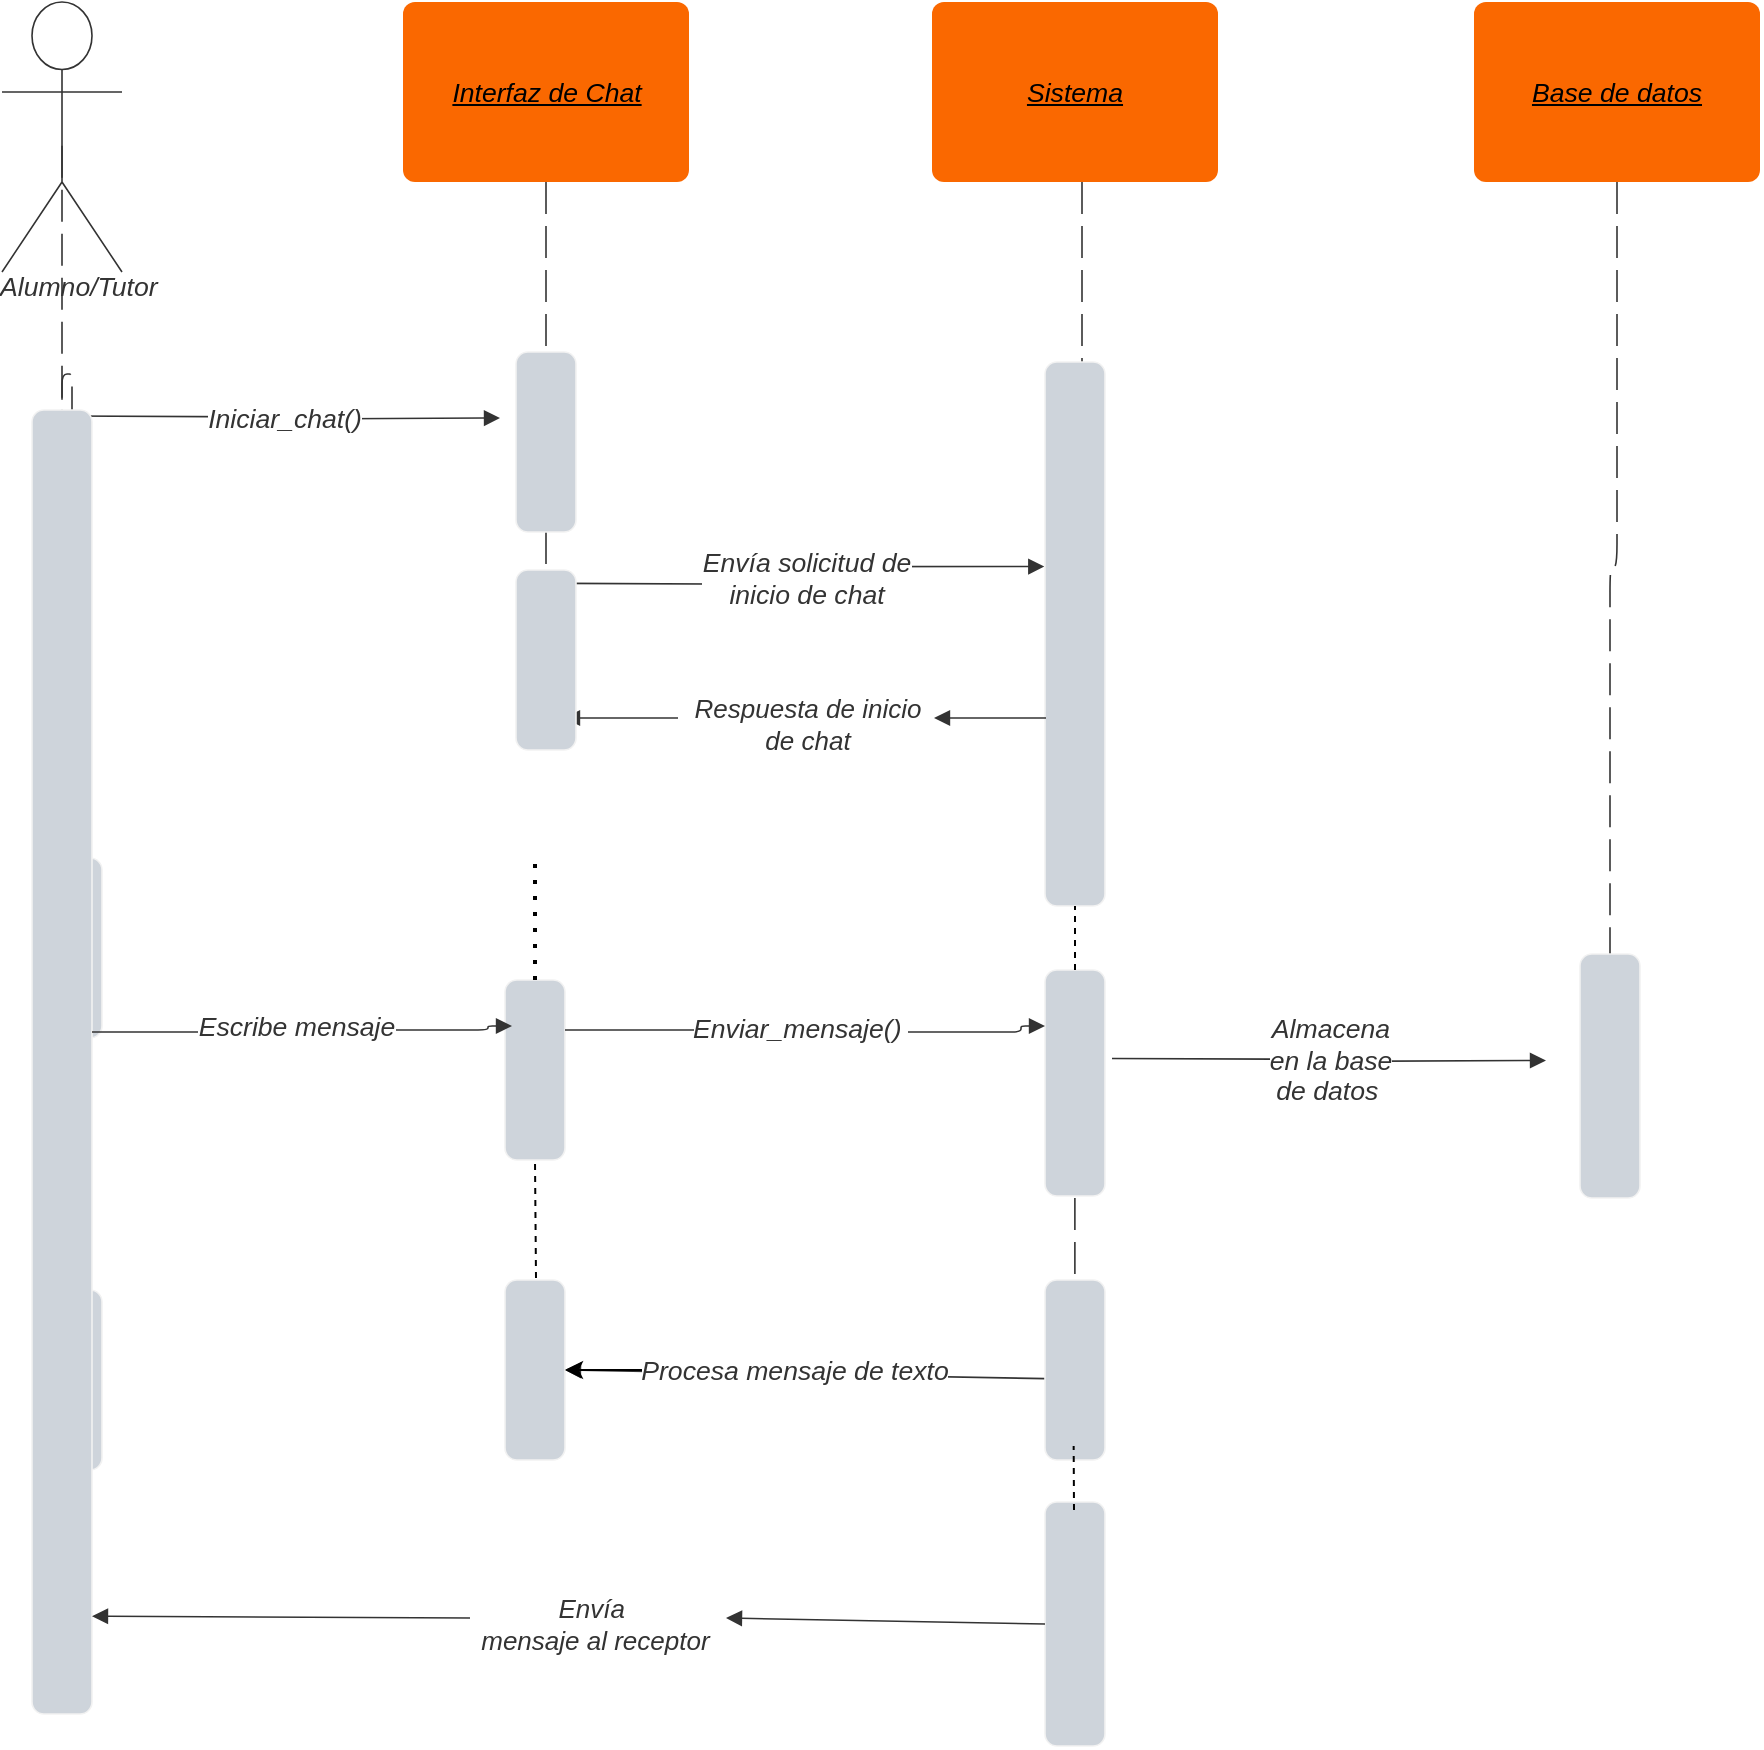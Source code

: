 <mxfile version="22.0.4" type="github">
  <diagram name="Page-1" id="pwl34D0nIpq8MzUBNVUg">
    <mxGraphModel dx="1615" dy="883" grid="0" gridSize="10" guides="1" tooltips="1" connect="1" arrows="1" fold="1" page="0" pageScale="1" pageWidth="827" pageHeight="1169" math="0" shadow="0">
      <root>
        <mxCell id="0" />
        <mxCell id="1" parent="0" />
        <mxCell id="7AM2JiQvm8H476ATyaQK-1" value="" style="html=1;jettySize=18;whiteSpace=wrap;fontSize=13;fontFamily=helvetica;strokeColor=#333333;strokeOpacity=100;dashed=1;fixDash=1;dashPattern=16 6;strokeWidth=0.8;rounded=1;arcSize=24;edgeStyle=orthogonalEdgeStyle;startArrow=none;endArrow=none;exitX=0.5;exitY=1;exitPerimeter=0;lucidId=Yu5MXQ6BOCr2;" parent="1" edge="1">
          <mxGeometry width="100" height="100" relative="1" as="geometry">
            <Array as="points" />
            <mxPoint x="794.44" y="820" as="targetPoint" />
            <mxPoint x="794.44" y="763" as="sourcePoint" />
          </mxGeometry>
        </mxCell>
        <mxCell id="7AM2JiQvm8H476ATyaQK-4" value="Interfaz de Chat" style="html=1;overflow=block;blockSpacing=1;whiteSpace=wrap;fontSize=13.3;fontColor=#000000;fontStyle=6;align=center;spacing=0;strokeOpacity=0;fillOpacity=100;rounded=1;absoluteArcSize=1;arcSize=12;fillColor=#fa6800;strokeWidth=0.8;strokeColor=#C73500;" parent="1" vertex="1">
          <mxGeometry x="458.5" y="165" width="143" height="90" as="geometry" />
        </mxCell>
        <mxCell id="7AM2JiQvm8H476ATyaQK-5" value="Sistema" style="html=1;overflow=block;blockSpacing=1;whiteSpace=wrap;fontSize=13.3;fontColor=#000000;fontStyle=6;align=center;spacing=0;strokeOpacity=0;fillOpacity=100;rounded=1;absoluteArcSize=1;arcSize=12;fillColor=#fa6800;strokeWidth=0.8;strokeColor=#C73500;" parent="1" vertex="1">
          <mxGeometry x="723" y="165" width="143" height="90" as="geometry" />
        </mxCell>
        <mxCell id="7AM2JiQvm8H476ATyaQK-6" value="Base de datos" style="html=1;overflow=block;blockSpacing=1;whiteSpace=wrap;fontSize=13.3;fontColor=#000000;fontStyle=6;align=center;spacing=0;strokeOpacity=0;fillOpacity=100;rounded=1;absoluteArcSize=1;arcSize=12;fillColor=#fa6800;strokeWidth=0.8;strokeColor=#C73500;" parent="1" vertex="1">
          <mxGeometry x="994" y="165" width="143" height="90" as="geometry" />
        </mxCell>
        <mxCell id="7AM2JiQvm8H476ATyaQK-7" value="Alumno/Tutor" style="html=1;overflow=block;blockSpacing=1;shape=umlActor;labelPosition=center;verticalLabelPosition=bottom;verticalAlign=top;whiteSpace=nowrap;fontSize=13.3;fontColor=#333333;fontStyle=2;align=center;spacing=0;strokeColor=#333333;strokeOpacity=100;fillOpacity=100;rounded=1;absoluteArcSize=1;arcSize=12;fillColor=#ffffff;strokeWidth=0.8;lucidId=Yu5MdgyV5tNR;" parent="1" vertex="1">
          <mxGeometry x="258" y="165" width="60" height="135" as="geometry" />
        </mxCell>
        <mxCell id="7AM2JiQvm8H476ATyaQK-8" value="" style="html=1;jettySize=18;whiteSpace=wrap;fontSize=13;strokeColor=#333333;strokeOpacity=100;dashed=1;fixDash=1;dashPattern=16 6;strokeWidth=0.8;rounded=1;arcSize=10;edgeStyle=orthogonalEdgeStyle;startArrow=none;endArrow=none;exitX=0.5;exitY=0.532;exitPerimeter=0;lucidId=Yu5Migy3NWk_;" parent="1" source="7AM2JiQvm8H476ATyaQK-31" edge="1">
          <mxGeometry width="100" height="100" relative="1" as="geometry">
            <Array as="points" />
            <mxPoint x="293" y="958" as="targetPoint" />
          </mxGeometry>
        </mxCell>
        <mxCell id="7AM2JiQvm8H476ATyaQK-9" value="" style="html=1;jettySize=18;whiteSpace=wrap;fontSize=13;strokeColor=#333333;strokeOpacity=100;strokeWidth=0.8;rounded=1;arcSize=10;edgeStyle=orthogonalEdgeStyle;startArrow=none;endArrow=block;endFill=1;lucidId=Yu5M0A2JVvTe;" parent="1" edge="1">
          <mxGeometry width="100" height="100" relative="1" as="geometry">
            <Array as="points" />
            <mxPoint x="290" y="372" as="sourcePoint" />
            <mxPoint x="507" y="373" as="targetPoint" />
          </mxGeometry>
        </mxCell>
        <mxCell id="7AM2JiQvm8H476ATyaQK-10" value="Iniciar_chat()" style="text;html=1;resizable=0;labelBackgroundColor=default;align=center;verticalAlign=middle;fontStyle=2;fontColor=#333333;fontSize=13.3;" parent="7AM2JiQvm8H476ATyaQK-9" vertex="1">
          <mxGeometry relative="1" as="geometry">
            <mxPoint as="offset" />
          </mxGeometry>
        </mxCell>
        <mxCell id="7AM2JiQvm8H476ATyaQK-11" value="" style="html=1;jettySize=18;whiteSpace=wrap;fontSize=13;strokeColor=#333333;strokeOpacity=100;strokeWidth=0.8;rounded=1;arcSize=10;edgeStyle=orthogonalEdgeStyle;startArrow=none;endArrow=block;endFill=1;exitX=1.012;exitY=0.429;exitPerimeter=0;entryX=-0.012;entryY=0.376;entryPerimeter=0;lucidId=Yu5M8hheeUyh;" parent="1" target="7AM2JiQvm8H476ATyaQK-39" edge="1">
          <mxGeometry width="100" height="100" relative="1" as="geometry">
            <Array as="points" />
            <mxPoint x="539.86" y="455.676" as="sourcePoint" />
          </mxGeometry>
        </mxCell>
        <mxCell id="7AM2JiQvm8H476ATyaQK-12" value="Envía solicitud de &lt;br&gt;inicio de chat" style="text;html=1;resizable=0;labelBackgroundColor=default;align=center;verticalAlign=middle;fontStyle=2;fontColor=#333333;fontSize=13.3;" parent="7AM2JiQvm8H476ATyaQK-11" vertex="1">
          <mxGeometry relative="1" as="geometry">
            <mxPoint as="offset" />
          </mxGeometry>
        </mxCell>
        <mxCell id="7AM2JiQvm8H476ATyaQK-26" value="" style="html=1;jettySize=18;whiteSpace=wrap;fontSize=13;strokeColor=#333333;strokeOpacity=100;dashed=1;fixDash=1;dashPattern=16 6;strokeWidth=0.8;rounded=1;arcSize=10;edgeStyle=orthogonalEdgeStyle;startArrow=none;endArrow=none;exitX=0.5;exitY=0.532;exitPerimeter=0;lucidId=Yu5Migy3NWk_;" parent="1" source="7AM2JiQvm8H476ATyaQK-37" target="7AM2JiQvm8H476ATyaQK-27" edge="1">
          <mxGeometry width="100" height="100" relative="1" as="geometry">
            <Array as="points" />
            <mxPoint x="290" y="872" as="targetPoint" />
            <mxPoint x="288" y="265" as="sourcePoint" />
          </mxGeometry>
        </mxCell>
        <mxCell id="7AM2JiQvm8H476ATyaQK-27" value="" style="html=1;overflow=block;blockSpacing=1;whiteSpace=wrap;fontSize=13;spacing=0;strokeColor=#f2f2f2;strokeOpacity=100;fillOpacity=100;rounded=1;absoluteArcSize=1;arcSize=12;fillColor=#ced4db;strokeWidth=0.8;lucidId=Yu5MydJHa4al;" parent="1" vertex="1">
          <mxGeometry x="278" y="593" width="30" height="90" as="geometry" />
        </mxCell>
        <mxCell id="7AM2JiQvm8H476ATyaQK-30" value="" style="html=1;jettySize=18;whiteSpace=wrap;fontSize=13;strokeColor=#333333;strokeOpacity=100;dashed=1;fixDash=1;dashPattern=16 6;strokeWidth=0.8;rounded=1;arcSize=10;edgeStyle=orthogonalEdgeStyle;startArrow=none;endArrow=none;exitX=0.5;exitY=0.532;exitPerimeter=0;lucidId=Yu5Migy3NWk_;" parent="1" source="7AM2JiQvm8H476ATyaQK-27" target="7AM2JiQvm8H476ATyaQK-31" edge="1">
          <mxGeometry width="100" height="100" relative="1" as="geometry">
            <Array as="points" />
            <mxPoint x="293" y="958" as="targetPoint" />
            <mxPoint x="293" y="641" as="sourcePoint" />
          </mxGeometry>
        </mxCell>
        <mxCell id="7AM2JiQvm8H476ATyaQK-31" value="" style="html=1;overflow=block;blockSpacing=1;whiteSpace=wrap;fontSize=13;spacing=0;strokeColor=#f2f2f2;strokeOpacity=100;fillOpacity=100;rounded=1;absoluteArcSize=1;arcSize=12;fillColor=#ced4db;strokeWidth=0.8;lucidId=Yu5MydJHa4al;" parent="1" vertex="1">
          <mxGeometry x="278" y="809" width="30" height="90" as="geometry" />
        </mxCell>
        <mxCell id="7AM2JiQvm8H476ATyaQK-34" value="" style="html=1;jettySize=18;whiteSpace=wrap;fontSize=13;fontFamily=helvetica;strokeColor=#333333;strokeOpacity=100;dashed=1;fixDash=1;dashPattern=16 6;strokeWidth=0.8;rounded=0;startArrow=none;endArrow=none;exitX=0.5;exitY=1;exitPerimeter=0;entryX=0.5;entryY=0;lucidId=Yu5M4GIAFP0a;entryDx=0;entryDy=0;" parent="1" source="7AM2JiQvm8H476ATyaQK-71" edge="1" target="7AM2JiQvm8H476ATyaQK-73">
          <mxGeometry width="100" height="100" relative="1" as="geometry">
            <Array as="points" />
            <mxPoint x="525" y="255" as="sourcePoint" />
            <mxPoint x="524.5" y="456.408" as="targetPoint" />
          </mxGeometry>
        </mxCell>
        <mxCell id="7AM2JiQvm8H476ATyaQK-36" value="" style="html=1;jettySize=18;whiteSpace=wrap;fontSize=13;strokeColor=#333333;strokeOpacity=100;dashed=1;fixDash=1;dashPattern=16 6;strokeWidth=0.8;rounded=1;arcSize=10;edgeStyle=orthogonalEdgeStyle;startArrow=none;endArrow=none;exitX=0.5;exitY=0.532;exitPerimeter=0;lucidId=Yu5Migy3NWk_;" parent="1" source="7AM2JiQvm8H476ATyaQK-7" target="7AM2JiQvm8H476ATyaQK-37" edge="1">
          <mxGeometry width="100" height="100" relative="1" as="geometry">
            <Array as="points" />
            <mxPoint x="293" y="593" as="targetPoint" />
            <mxPoint x="288" y="265" as="sourcePoint" />
          </mxGeometry>
        </mxCell>
        <mxCell id="7AM2JiQvm8H476ATyaQK-37" value="" style="html=1;overflow=block;blockSpacing=1;whiteSpace=wrap;fontSize=13;spacing=0;strokeColor=#f2f2f2;strokeOpacity=100;fillOpacity=100;rounded=1;absoluteArcSize=1;arcSize=12;fillColor=#ced4db;strokeWidth=0.8;lucidId=Yu5MhR-oMSno;" parent="1" vertex="1">
          <mxGeometry x="273" y="369" width="30" height="652" as="geometry" />
        </mxCell>
        <mxCell id="7AM2JiQvm8H476ATyaQK-38" value="" style="html=1;jettySize=18;whiteSpace=wrap;fontSize=13;fontFamily=helvetica;strokeColor=#333333;strokeOpacity=100;dashed=1;fixDash=1;dashPattern=16 6;strokeWidth=0.8;rounded=0;startArrow=none;endArrow=none;exitX=0.5;exitY=1;exitPerimeter=0;entryX=0.5;entryY=0.432;entryPerimeter=0;lucidId=Yu5M4GIAFP0a;" parent="1" edge="1">
          <mxGeometry width="100" height="100" relative="1" as="geometry">
            <Array as="points" />
            <mxPoint x="798" y="255" as="sourcePoint" />
            <mxPoint x="798" y="390" as="targetPoint" />
          </mxGeometry>
        </mxCell>
        <mxCell id="7AM2JiQvm8H476ATyaQK-39" value="" style="points=[[1.013,0.586,0]];html=1;overflow=block;blockSpacing=1;whiteSpace=wrap;fontSize=13;spacing=0;strokeColor=#f2f2f2;strokeOpacity=100;fillOpacity=100;rounded=1;absoluteArcSize=1;arcSize=12;fillColor=#ced4db;strokeWidth=0.8;lucidId=Yu5MsRc69goB;" parent="1" vertex="1">
          <mxGeometry x="779.5" y="345" width="30" height="272" as="geometry" />
        </mxCell>
        <mxCell id="7AM2JiQvm8H476ATyaQK-42" value="" style="html=1;jettySize=18;whiteSpace=wrap;fontSize=13;fontFamily=helvetica;strokeColor=#333333;strokeOpacity=100;strokeWidth=0.8;rounded=0;startArrow=none;endArrow=block;endFill=1;exitX=0;exitY=0.5;entryX=1;entryY=0.5;lucidId=Yu5MB3FtIlV_;exitDx=0;exitDy=0;entryDx=0;entryDy=0;" parent="1" source="7AM2JiQvm8H476ATyaQK-43" edge="1">
          <mxGeometry width="100" height="100" relative="1" as="geometry">
            <Array as="points" />
            <mxPoint x="780" y="523" as="sourcePoint" />
            <mxPoint x="539" y="523" as="targetPoint" />
          </mxGeometry>
        </mxCell>
        <mxCell id="7AM2JiQvm8H476ATyaQK-44" value="" style="html=1;jettySize=18;whiteSpace=wrap;fontSize=13;fontFamily=helvetica;strokeColor=#333333;strokeOpacity=100;strokeWidth=0.8;rounded=0;startArrow=none;endArrow=block;endFill=1;exitX=0;exitY=0.5;entryX=1;entryY=0.5;lucidId=Yu5MB3FtIlV_;exitDx=0;exitDy=0;entryDx=0;entryDy=0;" parent="1" target="7AM2JiQvm8H476ATyaQK-43" edge="1">
          <mxGeometry width="100" height="100" relative="1" as="geometry">
            <Array as="points" />
            <mxPoint x="780" y="523" as="sourcePoint" />
            <mxPoint x="539" y="523" as="targetPoint" />
          </mxGeometry>
        </mxCell>
        <mxCell id="7AM2JiQvm8H476ATyaQK-43" value="&lt;div style=&quot;text-align: center;&quot;&gt;&lt;font color=&quot;#333333&quot;&gt;&lt;span style=&quot;font-size: 13px; background-color: rgb(255, 255, 255);&quot;&gt;&lt;i&gt;Respuesta de inicio de chat&lt;/i&gt;&lt;/span&gt;&lt;/font&gt;&lt;/div&gt;" style="text;whiteSpace=wrap;html=1;" parent="1" vertex="1">
          <mxGeometry x="596.0" y="504" width="128" height="38" as="geometry" />
        </mxCell>
        <mxCell id="7AM2JiQvm8H476ATyaQK-45" value="" style="html=1;overflow=block;blockSpacing=1;whiteSpace=wrap;fontSize=13;spacing=0;strokeColor=#f2f2f2;strokeOpacity=100;fillOpacity=100;rounded=1;absoluteArcSize=1;arcSize=12;fillColor=#ced4db;strokeWidth=0.8;lucidId=Yu5MydJHa4al;" parent="1" vertex="1">
          <mxGeometry x="509.5" y="654" width="30" height="90" as="geometry" />
        </mxCell>
        <mxCell id="7AM2JiQvm8H476ATyaQK-46" value="" style="html=1;overflow=block;blockSpacing=1;whiteSpace=wrap;fontSize=13;spacing=0;strokeColor=#f2f2f2;strokeOpacity=100;fillOpacity=100;rounded=1;absoluteArcSize=1;arcSize=12;fillColor=#ced4db;strokeWidth=0.8;lucidId=Yu5MydJHa4al;" parent="1" vertex="1">
          <mxGeometry x="779.5" y="649" width="30" height="113" as="geometry" />
        </mxCell>
        <mxCell id="7AM2JiQvm8H476ATyaQK-47" value="" style="html=1;jettySize=18;whiteSpace=wrap;fontSize=13;strokeColor=#333333;strokeOpacity=100;strokeWidth=0.8;rounded=1;arcSize=10;edgeStyle=orthogonalEdgeStyle;startArrow=none;endArrow=block;endFill=1;exitX=1.012;exitY=0.429;exitPerimeter=0;entryX=-0.012;entryY=0.376;entryPerimeter=0;lucidId=Yu5M8hheeUyh;" parent="1" edge="1">
          <mxGeometry width="100" height="100" relative="1" as="geometry">
            <Array as="points">
              <mxPoint x="660.5" y="679" />
              <mxPoint x="767.5" y="680" />
              <mxPoint x="767.5" y="677" />
            </Array>
            <mxPoint x="539.5" y="679" as="sourcePoint" />
            <mxPoint x="779.5" y="677" as="targetPoint" />
          </mxGeometry>
        </mxCell>
        <mxCell id="7AM2JiQvm8H476ATyaQK-48" value="Enviar_mensaje()&amp;nbsp;" style="text;html=1;resizable=0;labelBackgroundColor=default;align=center;verticalAlign=middle;fontStyle=2;fontColor=#333333;fontSize=13.3;" parent="7AM2JiQvm8H476ATyaQK-47" vertex="1">
          <mxGeometry relative="1" as="geometry">
            <mxPoint x="-4" y="-2" as="offset" />
          </mxGeometry>
        </mxCell>
        <mxCell id="7AM2JiQvm8H476ATyaQK-49" value="" style="html=1;jettySize=18;whiteSpace=wrap;fontSize=13;fontFamily=helvetica;strokeColor=#333333;strokeOpacity=100;dashed=1;fixDash=1;dashPattern=16 6;strokeWidth=0.8;rounded=1;arcSize=24;edgeStyle=orthogonalEdgeStyle;startArrow=none;endArrow=none;exitX=0.5;exitY=1;exitPerimeter=0;lucidId=Yu5M5Qxgzhy9;" parent="1" source="7AM2JiQvm8H476ATyaQK-6" target="7AM2JiQvm8H476ATyaQK-16" edge="1">
          <mxGeometry width="100" height="100" relative="1" as="geometry">
            <Array as="points" />
            <mxPoint x="1065" y="947" as="targetPoint" />
            <mxPoint x="1066" y="255" as="sourcePoint" />
          </mxGeometry>
        </mxCell>
        <mxCell id="7AM2JiQvm8H476ATyaQK-16" value="" style="html=1;overflow=block;blockSpacing=1;whiteSpace=wrap;fontSize=13;spacing=0;strokeColor=#f2f2f2;strokeOpacity=100;fillOpacity=100;rounded=1;absoluteArcSize=1;arcSize=12;fillColor=#ced4db;strokeWidth=0.8;lucidId=Yu5MydJHa4al;" parent="1" vertex="1">
          <mxGeometry x="1047" y="641" width="30" height="122" as="geometry" />
        </mxCell>
        <mxCell id="7AM2JiQvm8H476ATyaQK-52" value="" style="html=1;jettySize=18;whiteSpace=wrap;fontSize=13;strokeColor=#333333;strokeOpacity=100;strokeWidth=0.8;rounded=1;arcSize=10;edgeStyle=orthogonalEdgeStyle;startArrow=none;endArrow=block;endFill=1;lucidId=Yu5M0A2JVvTe;" parent="1" edge="1">
          <mxGeometry width="100" height="100" relative="1" as="geometry">
            <Array as="points" />
            <mxPoint x="813" y="693.22" as="sourcePoint" />
            <mxPoint x="1030" y="694.22" as="targetPoint" />
          </mxGeometry>
        </mxCell>
        <mxCell id="7AM2JiQvm8H476ATyaQK-53" value="Almacena &lt;br&gt;en la base &lt;br&gt;de datos&amp;nbsp;" style="text;html=1;resizable=0;labelBackgroundColor=default;align=center;verticalAlign=middle;fontStyle=2;fontColor=#333333;fontSize=13.3;" parent="7AM2JiQvm8H476ATyaQK-52" vertex="1">
          <mxGeometry relative="1" as="geometry">
            <mxPoint as="offset" />
          </mxGeometry>
        </mxCell>
        <mxCell id="7AM2JiQvm8H476ATyaQK-60" value="" style="html=1;overflow=block;blockSpacing=1;whiteSpace=wrap;fontSize=13;spacing=0;strokeColor=#f2f2f2;strokeOpacity=100;fillOpacity=100;rounded=1;absoluteArcSize=1;arcSize=12;fillColor=#ced4db;strokeWidth=0.8;lucidId=Yu5MydJHa4al;" parent="1" vertex="1">
          <mxGeometry x="779.5" y="915" width="30" height="122" as="geometry" />
        </mxCell>
        <mxCell id="7AM2JiQvm8H476ATyaQK-61" value="" style="html=1;jettySize=18;whiteSpace=wrap;fontSize=13;fontFamily=helvetica;strokeColor=#333333;strokeOpacity=100;strokeWidth=0.8;rounded=0;startArrow=none;endArrow=block;endFill=1;exitX=0;exitY=0.5;entryX=1;entryY=0.925;lucidId=Yu5MB3FtIlV_;exitDx=0;exitDy=0;entryDx=0;entryDy=0;entryPerimeter=0;" parent="1" source="7AM2JiQvm8H476ATyaQK-59" target="7AM2JiQvm8H476ATyaQK-37" edge="1">
          <mxGeometry width="100" height="100" relative="1" as="geometry">
            <Array as="points" />
            <mxPoint x="780.5" y="880" as="sourcePoint" />
            <mxPoint x="539.5" y="880" as="targetPoint" />
          </mxGeometry>
        </mxCell>
        <mxCell id="7AM2JiQvm8H476ATyaQK-67" value="" style="endArrow=none;dashed=1;html=1;dashPattern=1 3;strokeWidth=2;rounded=0;entryX=0.5;entryY=1;entryDx=0;entryDy=0;exitX=0.5;exitY=0;exitDx=0;exitDy=0;" parent="1" source="7AM2JiQvm8H476ATyaQK-45" edge="1">
          <mxGeometry width="50" height="50" relative="1" as="geometry">
            <mxPoint x="499.5" y="652" as="sourcePoint" />
            <mxPoint x="524.5" y="595" as="targetPoint" />
          </mxGeometry>
        </mxCell>
        <mxCell id="7AM2JiQvm8H476ATyaQK-68" value="" style="endArrow=none;dashed=1;html=1;rounded=0;exitX=0.5;exitY=0;exitDx=0;exitDy=0;" parent="1" source="7AM2JiQvm8H476ATyaQK-46" target="7AM2JiQvm8H476ATyaQK-39" edge="1">
          <mxGeometry width="50" height="50" relative="1" as="geometry">
            <mxPoint x="747" y="671" as="sourcePoint" />
            <mxPoint x="797" y="621" as="targetPoint" />
          </mxGeometry>
        </mxCell>
        <mxCell id="7AM2JiQvm8H476ATyaQK-72" value="" style="html=1;jettySize=18;whiteSpace=wrap;fontSize=13;fontFamily=helvetica;strokeColor=#333333;strokeOpacity=100;dashed=1;fixDash=1;dashPattern=16 6;strokeWidth=0.8;rounded=0;startArrow=none;endArrow=none;exitX=0.5;exitY=1;exitPerimeter=0;entryX=0.5;entryY=0.432;entryPerimeter=0;lucidId=Yu5M4GIAFP0a;" parent="1" source="7AM2JiQvm8H476ATyaQK-4" target="7AM2JiQvm8H476ATyaQK-71" edge="1">
          <mxGeometry width="100" height="100" relative="1" as="geometry">
            <Array as="points" />
            <mxPoint x="525" y="255" as="sourcePoint" />
            <mxPoint x="524.5" y="456.408" as="targetPoint" />
          </mxGeometry>
        </mxCell>
        <mxCell id="7AM2JiQvm8H476ATyaQK-71" value="" style="html=1;overflow=block;blockSpacing=1;whiteSpace=wrap;fontSize=13;spacing=0;strokeColor=#f2f2f2;strokeOpacity=100;fillOpacity=100;rounded=1;absoluteArcSize=1;arcSize=12;fillColor=#ced4db;strokeWidth=0.8;lucidId=Yu5MydJHa4al;" parent="1" vertex="1">
          <mxGeometry x="515" y="340" width="30" height="90" as="geometry" />
        </mxCell>
        <mxCell id="7AM2JiQvm8H476ATyaQK-73" value="" style="html=1;overflow=block;blockSpacing=1;whiteSpace=wrap;fontSize=13;spacing=0;strokeColor=#f2f2f2;strokeOpacity=100;fillOpacity=100;rounded=1;absoluteArcSize=1;arcSize=12;fillColor=#ced4db;strokeWidth=0.8;lucidId=Yu5MydJHa4al;" parent="1" vertex="1">
          <mxGeometry x="515" y="449" width="30" height="90" as="geometry" />
        </mxCell>
        <mxCell id="7AM2JiQvm8H476ATyaQK-74" value="" style="html=1;jettySize=18;whiteSpace=wrap;fontSize=13;fontFamily=helvetica;strokeColor=#333333;strokeOpacity=100;strokeWidth=0.8;rounded=0;startArrow=none;endArrow=block;endFill=1;exitX=0;exitY=0.5;entryX=1;entryY=0.5;lucidId=Yu5MB3FtIlV_;exitDx=0;exitDy=0;entryDx=0;entryDy=0;" parent="1" target="7AM2JiQvm8H476ATyaQK-78" edge="1">
          <mxGeometry width="100" height="100" relative="1" as="geometry">
            <Array as="points" />
            <mxPoint x="779.5" y="853.33" as="sourcePoint" />
            <mxPoint x="663" y="854.33" as="targetPoint" />
          </mxGeometry>
        </mxCell>
        <mxCell id="7AM2JiQvm8H476ATyaQK-77" value="" style="html=1;jettySize=18;whiteSpace=wrap;fontSize=13;fontFamily=helvetica;strokeColor=#333333;strokeOpacity=100;strokeWidth=0.8;rounded=0;startArrow=none;endArrow=block;endFill=1;exitX=0;exitY=0.5;entryX=1;entryY=0.5;lucidId=Yu5MB3FtIlV_;exitDx=0;exitDy=0;entryDx=0;entryDy=0;" parent="1" source="7AM2JiQvm8H476ATyaQK-60" target="7AM2JiQvm8H476ATyaQK-59" edge="1">
          <mxGeometry width="100" height="100" relative="1" as="geometry">
            <Array as="points" />
            <mxPoint x="780" y="976" as="sourcePoint" />
            <mxPoint x="303" y="972" as="targetPoint" />
          </mxGeometry>
        </mxCell>
        <mxCell id="7AM2JiQvm8H476ATyaQK-59" value="&lt;div style=&quot;text-align: center;&quot;&gt;&lt;span style=&quot;background-color: initial; font-size: 13px;&quot;&gt;&lt;font color=&quot;#333333&quot;&gt;&lt;i&gt;Envía&lt;/i&gt;&lt;/font&gt;&lt;/span&gt;&lt;/div&gt;&lt;div style=&quot;text-align: center;&quot;&gt;&lt;font color=&quot;#333333&quot;&gt;&lt;span style=&quot;font-size: 13px; background-color: rgb(255, 255, 255);&quot;&gt;&lt;i&gt;&amp;nbsp;mensaje al receptor&lt;/i&gt;&lt;/span&gt;&lt;/font&gt;&lt;/div&gt;" style="text;whiteSpace=wrap;html=1;" parent="1" vertex="1">
          <mxGeometry x="492.0" y="954" width="128" height="38" as="geometry" />
        </mxCell>
        <mxCell id="7AM2JiQvm8H476ATyaQK-78" value="" style="html=1;overflow=block;blockSpacing=1;whiteSpace=wrap;fontSize=13;spacing=0;strokeColor=#f2f2f2;strokeOpacity=100;fillOpacity=100;rounded=1;absoluteArcSize=1;arcSize=12;fillColor=#ced4db;strokeWidth=0.8;lucidId=Yu5MydJHa4al;" parent="1" vertex="1">
          <mxGeometry x="509.5" y="804" width="30" height="90" as="geometry" />
        </mxCell>
        <mxCell id="7AM2JiQvm8H476ATyaQK-79" value="" style="html=1;overflow=block;blockSpacing=1;whiteSpace=wrap;fontSize=13;spacing=0;strokeColor=#f2f2f2;strokeOpacity=100;fillOpacity=100;rounded=1;absoluteArcSize=1;arcSize=12;fillColor=#ced4db;strokeWidth=0.8;lucidId=Yu5MydJHa4al;" parent="1" vertex="1">
          <mxGeometry x="779.5" y="804" width="30" height="90" as="geometry" />
        </mxCell>
        <mxCell id="7AM2JiQvm8H476ATyaQK-81" value="" style="edgeStyle=orthogonalEdgeStyle;rounded=0;orthogonalLoop=1;jettySize=auto;html=1;" parent="1" source="7AM2JiQvm8H476ATyaQK-80" target="7AM2JiQvm8H476ATyaQK-78" edge="1">
          <mxGeometry relative="1" as="geometry" />
        </mxCell>
        <mxCell id="7AM2JiQvm8H476ATyaQK-80" value="Procesa mensaje de texto" style="text;html=1;resizable=0;labelBackgroundColor=default;align=center;verticalAlign=middle;fontStyle=2;fontColor=#333333;fontSize=13.3;" parent="1" vertex="1">
          <mxGeometry x="654.003" y="849.003" as="geometry" />
        </mxCell>
        <mxCell id="7AM2JiQvm8H476ATyaQK-82" value="" style="endArrow=none;dashed=1;html=1;rounded=0;entryX=0.5;entryY=1;entryDx=0;entryDy=0;" parent="1" target="7AM2JiQvm8H476ATyaQK-45" edge="1">
          <mxGeometry width="50" height="50" relative="1" as="geometry">
            <mxPoint x="525" y="803" as="sourcePoint" />
            <mxPoint x="530" y="744" as="targetPoint" />
          </mxGeometry>
        </mxCell>
        <mxCell id="7AM2JiQvm8H476ATyaQK-84" value="" style="endArrow=none;dashed=1;html=1;rounded=0;entryX=0.5;entryY=1;entryDx=0;entryDy=0;" parent="1" edge="1">
          <mxGeometry width="50" height="50" relative="1" as="geometry">
            <mxPoint x="794" y="919" as="sourcePoint" />
            <mxPoint x="793.83" y="887" as="targetPoint" />
          </mxGeometry>
        </mxCell>
        <mxCell id="kPuXvE7Y-AmsmrZDPbPI-1" value="" style="html=1;jettySize=18;whiteSpace=wrap;fontSize=13;strokeColor=#333333;strokeOpacity=100;strokeWidth=0.8;rounded=1;arcSize=10;edgeStyle=orthogonalEdgeStyle;startArrow=none;endArrow=block;endFill=1;entryX=-0.012;entryY=0.376;entryPerimeter=0;lucidId=Yu5M8hheeUyh;" edge="1" parent="1">
          <mxGeometry width="100" height="100" relative="1" as="geometry">
            <Array as="points">
              <mxPoint x="394" y="679" />
              <mxPoint x="501" y="680" />
              <mxPoint x="501" y="677" />
            </Array>
            <mxPoint x="303" y="680" as="sourcePoint" />
            <mxPoint x="513" y="677" as="targetPoint" />
          </mxGeometry>
        </mxCell>
        <mxCell id="kPuXvE7Y-AmsmrZDPbPI-2" value="Escribe mensaje" style="text;html=1;resizable=0;labelBackgroundColor=default;align=center;verticalAlign=middle;fontStyle=2;fontColor=#333333;fontSize=13.3;" vertex="1" parent="kPuXvE7Y-AmsmrZDPbPI-1">
          <mxGeometry relative="1" as="geometry">
            <mxPoint x="-4" y="-2" as="offset" />
          </mxGeometry>
        </mxCell>
      </root>
    </mxGraphModel>
  </diagram>
</mxfile>
